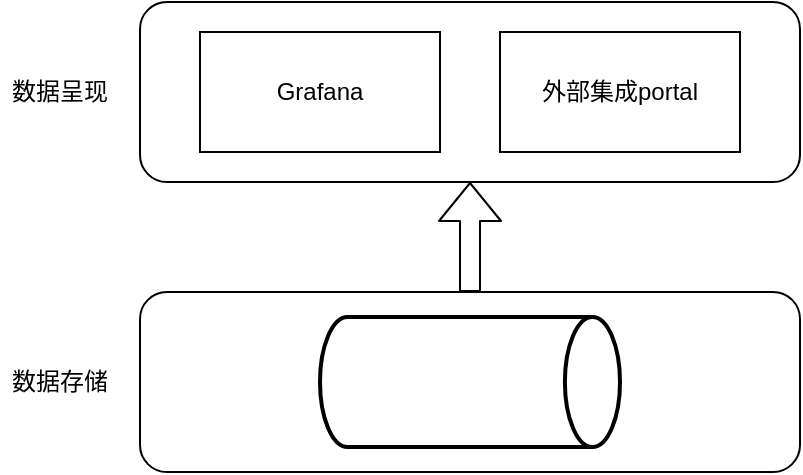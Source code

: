 <mxfile version="14.2.2" type="github">
  <diagram id="ft7_9u52nOeRCnv9DeZ4" name="Page-1">
    <mxGraphModel dx="650" dy="379" grid="1" gridSize="10" guides="1" tooltips="1" connect="1" arrows="1" fold="1" page="1" pageScale="1" pageWidth="827" pageHeight="1169" math="0" shadow="0">
      <root>
        <mxCell id="0" />
        <mxCell id="1" parent="0" />
        <mxCell id="zXXFbBilxmNKrW1xNDXD-1" value="" style="rounded=1;whiteSpace=wrap;html=1;" vertex="1" parent="1">
          <mxGeometry x="130" y="115" width="330" height="90" as="geometry" />
        </mxCell>
        <mxCell id="zXXFbBilxmNKrW1xNDXD-2" value="数据呈现" style="text;html=1;strokeColor=none;fillColor=none;align=center;verticalAlign=middle;whiteSpace=wrap;rounded=0;" vertex="1" parent="1">
          <mxGeometry x="60" y="150" width="60" height="20" as="geometry" />
        </mxCell>
        <mxCell id="zXXFbBilxmNKrW1xNDXD-3" value="Grafana" style="rounded=0;whiteSpace=wrap;html=1;" vertex="1" parent="1">
          <mxGeometry x="160" y="130" width="120" height="60" as="geometry" />
        </mxCell>
        <mxCell id="zXXFbBilxmNKrW1xNDXD-5" value="外部集成portal" style="rounded=0;whiteSpace=wrap;html=1;" vertex="1" parent="1">
          <mxGeometry x="310" y="130" width="120" height="60" as="geometry" />
        </mxCell>
        <mxCell id="zXXFbBilxmNKrW1xNDXD-6" value="" style="rounded=1;whiteSpace=wrap;html=1;" vertex="1" parent="1">
          <mxGeometry x="130" y="260" width="330" height="90" as="geometry" />
        </mxCell>
        <mxCell id="zXXFbBilxmNKrW1xNDXD-8" value="" style="shape=flexArrow;endArrow=classic;html=1;entryX=0.5;entryY=1;entryDx=0;entryDy=0;exitX=0.5;exitY=0;exitDx=0;exitDy=0;" edge="1" parent="1" source="zXXFbBilxmNKrW1xNDXD-6" target="zXXFbBilxmNKrW1xNDXD-1">
          <mxGeometry width="50" height="50" relative="1" as="geometry">
            <mxPoint x="340" y="320" as="sourcePoint" />
            <mxPoint x="390" y="270" as="targetPoint" />
          </mxGeometry>
        </mxCell>
        <mxCell id="zXXFbBilxmNKrW1xNDXD-9" value="数据存储" style="text;html=1;strokeColor=none;fillColor=none;align=center;verticalAlign=middle;whiteSpace=wrap;rounded=0;" vertex="1" parent="1">
          <mxGeometry x="65" y="297.5" width="50" height="15" as="geometry" />
        </mxCell>
        <mxCell id="zXXFbBilxmNKrW1xNDXD-10" value="" style="strokeWidth=2;html=1;shape=mxgraph.flowchart.direct_data;whiteSpace=wrap;" vertex="1" parent="1">
          <mxGeometry x="220" y="272.5" width="150" height="65" as="geometry" />
        </mxCell>
      </root>
    </mxGraphModel>
  </diagram>
</mxfile>

